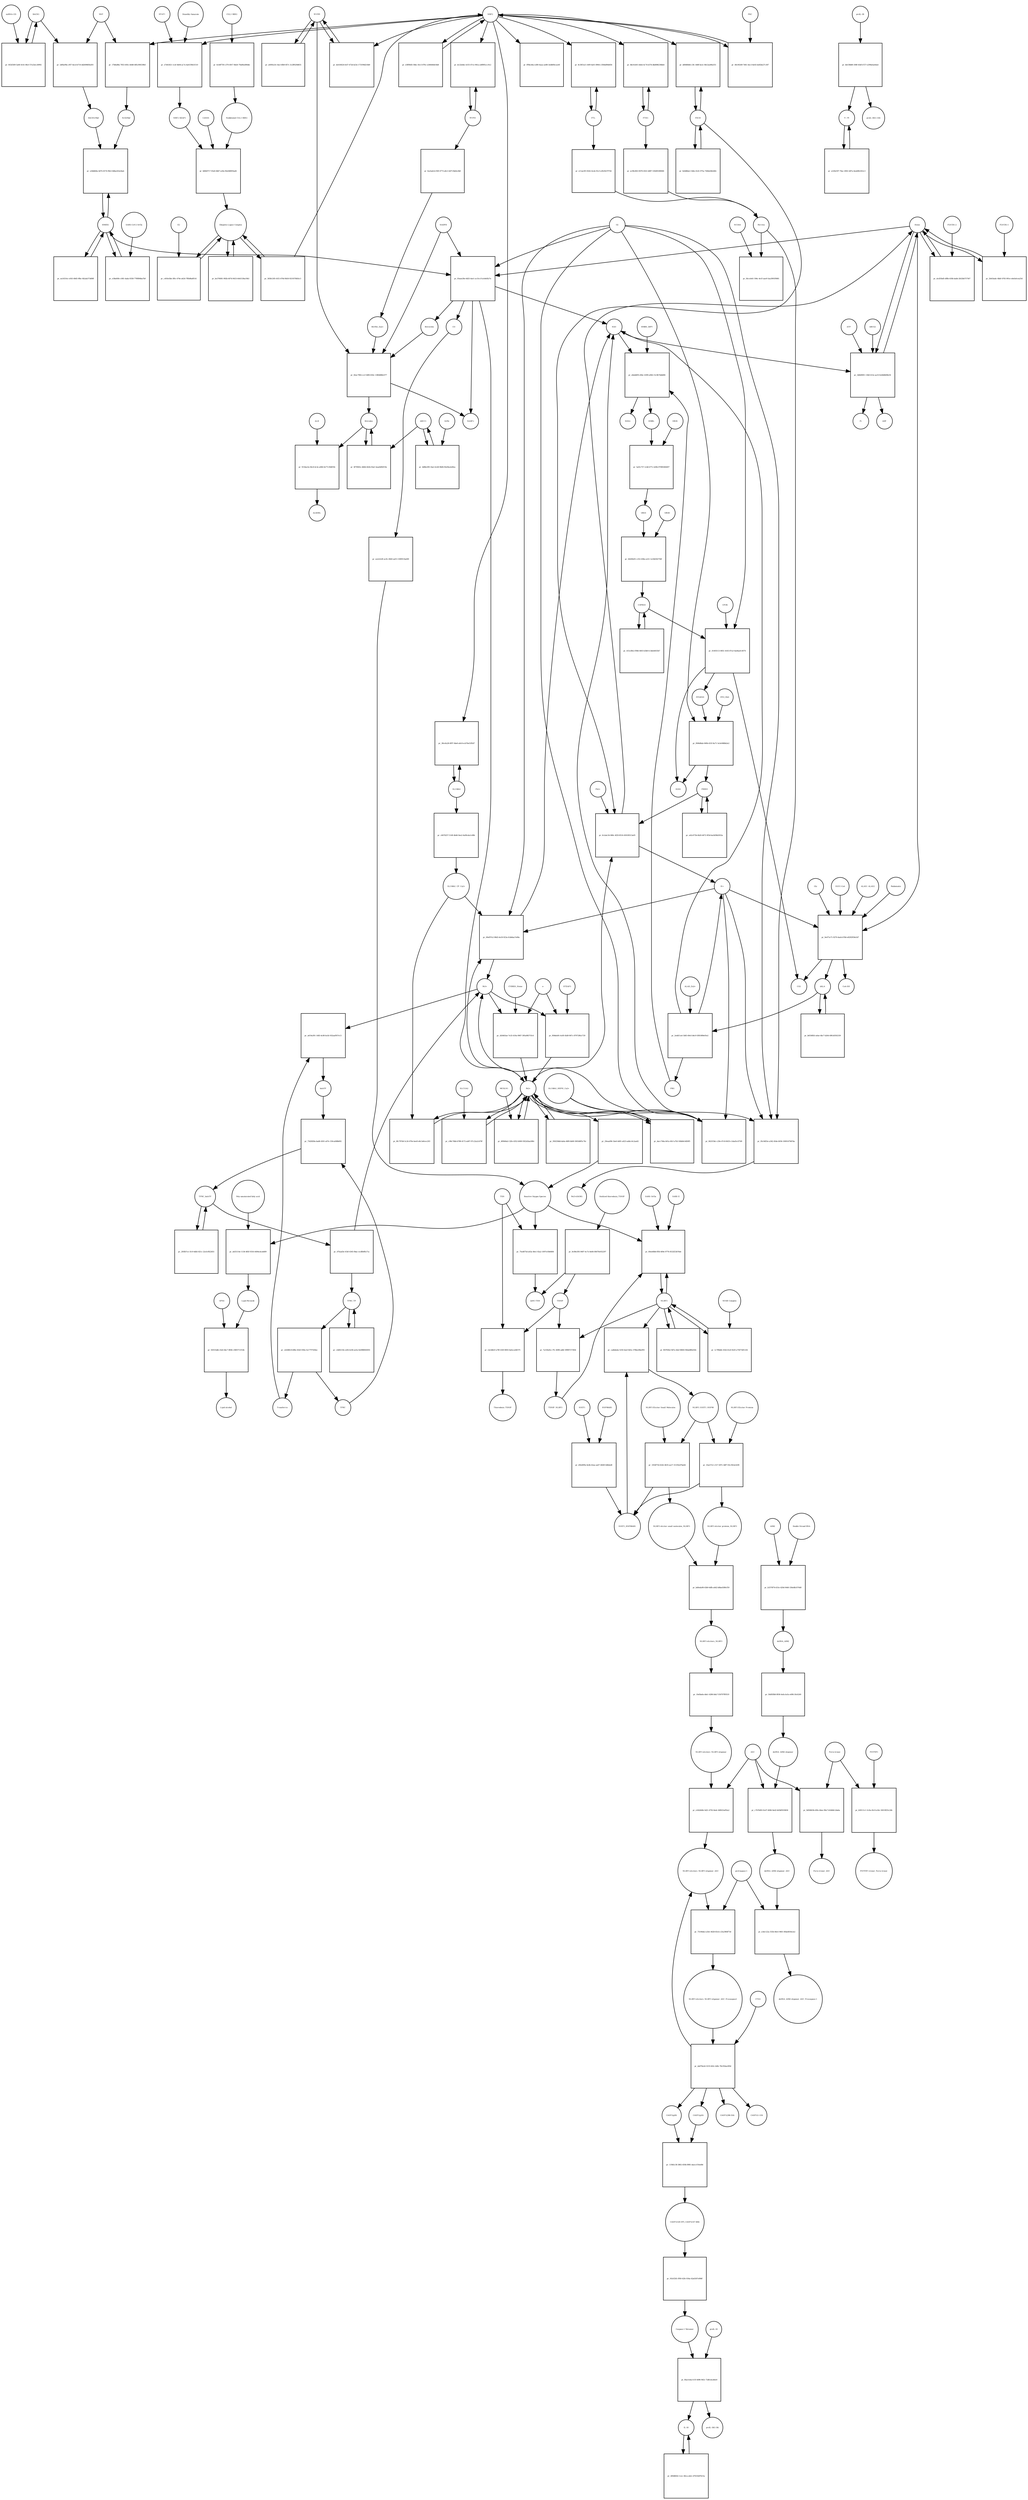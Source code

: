 strict digraph  {
Heme [annotation="urn_miriam_obo.chebi_CHEBI%3A30413", bipartite=0, cls="simple chemical", fontsize=4, label=Heme, shape=circle];
"pr_93aae28e-6d25-4ae1-ac1b-a7a1e8efb27a" [annotation="", bipartite=1, cls=process, fontsize=4, label="pr_93aae28e-6d25-4ae1-ac1b-a7a1e8efb27a", shape=square];
Biliverdin [annotation="urn_miriam_obo.chebi_CHEBI%3A17033", bipartite=0, cls="simple chemical", fontsize=4, label=Biliverdin, shape=circle];
HMOX1 [annotation=urn_miriam_uniprot_P09601, bipartite=0, cls=macromolecule, fontsize=4, label=HMOX1, shape=circle];
O2 [annotation="urn_miriam_obo.chebi_CHEBI%3A15379", bipartite=0, cls="simple chemical", fontsize=4, label=O2, shape=circle];
NADPH [annotation="urn_miriam_obo.chebi_CHEBI%3A16474", bipartite=0, cls="simple chemical", fontsize=4, label=NADPH, shape=circle];
H2O [annotation="urn_miriam_obo.chebi_CHEBI%3A15377", bipartite=0, cls="simple chemical", fontsize=4, label=H2O, shape=circle];
"Fe2+" [annotation="urn_miriam_obo.chebi_CHEBI%3A29033", bipartite=0, cls="simple chemical", fontsize=4, label="Fe2+", shape=circle];
"NADP+" [annotation="urn_miriam_obo.chebi_CHEBI%3A18009", bipartite=0, cls="simple chemical", fontsize=4, label="NADP+", shape=circle];
CO [annotation="urn_miriam_obo.chebi_CHEBI%3A17245", bipartite=0, cls="simple chemical", fontsize=4, label=CO, shape=circle];
"pr_dcd35bd5-df8b-418b-babb-2b52bb757567" [annotation="", bipartite=1, cls=process, fontsize=4, label="pr_dcd35bd5-df8b-418b-babb-2b52bb757567", shape=square];
"FLVCR1-2" [annotation=urn_miriam_uniprot_Q9Y5Y0, bipartite=0, cls=macromolecule, fontsize=4, label="FLVCR1-2", shape=circle];
"pr_82ac79fd-cccf-46f6-834c-1380d68b2377" [annotation="", bipartite=1, cls=process, fontsize=4, label="pr_82ac79fd-cccf-46f6-834c-1380d68b2377", shape=square];
Bilirubin [annotation="urn_miriam_obo.chebi_CHEBI%3A16990", bipartite=0, cls="simple chemical", fontsize=4, label=Bilirubin, shape=circle];
BLVRB [annotation=urn_miriam_uniprot_P30043, bipartite=0, cls=macromolecule, fontsize=4, label=BLVRB, shape=circle];
"BLVRA_Zn2+" [annotation="urn_miriam_obo.chebi_CHEBI%3A29805|urn_miriam_uniprot_P53004", bipartite=0, cls=complex, fontsize=4, label="BLVRA_Zn2+", shape=circle];
"pr_6f70945c-db9d-442b-92af-3eae8d92f19e" [annotation="", bipartite=1, cls=process, fontsize=4, label="pr_6f70945c-db9d-442b-92af-3eae8d92f19e", shape=square];
ABCC1 [annotation=urn_miriam_uniprot_P02768, bipartite=0, cls=macromolecule, fontsize=4, label=ABCC1, shape=circle];
"pr_9154acfa-04c8-4c3e-a066-0e77c59df35b" [annotation="", bipartite=1, cls=process, fontsize=4, label="pr_9154acfa-04c8-4c3e-a066-0e77c59df35b", shape=square];
ALB [annotation=urn_miriam_uniprot_P02768, bipartite=0, cls=macromolecule, fontsize=4, label=ALB, shape=circle];
"ALB/BIL" [annotation="urn_miriam_uniprot_P02768|urn_miriam_obo.chebi_CHEBI%3A16990", bipartite=0, cls=complex, fontsize=4, label="ALB/BIL", shape=circle];
NRF2 [annotation="", bipartite=0, cls=macromolecule, fontsize=4, label=NRF2, shape=circle];
"pr_17b8a88a-7853-493c-b0d8-485cf06539b5" [annotation="", bipartite=1, cls=process, fontsize=4, label="pr_17b8a88a-7853-493c-b0d8-485cf06539b5", shape=square];
MAF [annotation=urn_miriam_uniprot_O75444, bipartite=0, cls=macromolecule, fontsize=4, label=MAF, shape=circle];
"Nrf2/Maf" [annotation="", bipartite=0, cls=complex, fontsize=4, label="Nrf2/Maf", shape=circle];
"pr_2df4a99a-cf67-4ecd-b710-dd269685b293" [annotation="", bipartite=1, cls=process, fontsize=4, label="pr_2df4a99a-cf67-4ecd-b710-dd269685b293", shape=square];
BACH1 [annotation=urn_miriam_uniprot_O14867, bipartite=0, cls=macromolecule, fontsize=4, label=BACH1, shape=circle];
"BACH1/Maf" [annotation="", bipartite=0, cls=complex, fontsize=4, label="BACH1/Maf", shape=circle];
"pr_f452f269-5a60-4141-86cf-57a32ec26992" [annotation="", bipartite=1, cls=process, fontsize=4, label="pr_f452f269-5a60-4141-86cf-57a32ec26992", shape=square];
"miRNA-155" [annotation=urn_miriam_ncbigene_406947, bipartite=0, cls="nucleic acid feature", fontsize=4, label="miRNA-155", shape=circle];
"pr_e2bb8d4a-4d74-4574-99e5-8dba243e2bab" [annotation="", bipartite=1, cls=process, fontsize=4, label="pr_e2bb8d4a-4d74-4574-99e5-8dba243e2bab", shape=square];
PRIN9 [annotation="urn_miriam_obo.chebi_CHEBI%3A15430", bipartite=0, cls="simple chemical", fontsize=4, label=PRIN9, shape=circle];
"pr_fe1abc54-068c-4f29-8516-4501f6513a05" [annotation="", bipartite=1, cls=process, fontsize=4, label="pr_fe1abc54-068c-4f29-8516-4501f6513a05", shape=square];
FECH [annotation=urn_miriam_uniprot_P22830, bipartite=0, cls=macromolecule, fontsize=4, label=FECH, shape=circle];
"Pb2+" [annotation="urn_miriam_obo.chebi_CHEBI%3A27889", bipartite=0, cls="simple chemical", fontsize=4, label="Pb2+", shape=circle];
"H+" [annotation="urn_miriam_obo.chebi_CHEBI%3A15378", bipartite=0, cls="simple chemical", fontsize=4, label="H+", shape=circle];
"SUCC-CoA" [annotation="urn_miriam_obo.chebi_CHEBI%3A57292", bipartite=0, cls="simple chemical", fontsize=4, label="SUCC-CoA", shape=circle];
"pr_9e471e71-9270-4aeb-b7b8-e8292959e5d7" [annotation="", bipartite=1, cls=process, fontsize=4, label="pr_9e471e71-9270-4aeb-b7b8-e8292959e5d7", shape=square];
dALA [annotation="urn_miriam_obo.chebi_CHEBI%3A356416", bipartite=0, cls="simple chemical", fontsize=4, label=dALA, shape=circle];
ALAS1_ALAS2 [annotation="urn_miriam_uniprot_P13196|urn_miriam_uniprot_P22557", bipartite=0, cls=complex, fontsize=4, label=ALAS1_ALAS2, shape=circle];
Panhematin [annotation="urn_miriam_obo.chebi_CHEBI%3A50385", bipartite=0, cls="simple chemical", fontsize=4, label=Panhematin, shape=circle];
Gly [annotation="urn_miriam_obo.chebi_CHEBI%3A57305", bipartite=0, cls="simple chemical", fontsize=4, label=Gly, shape=circle];
"CoA-SH" [annotation="urn_miriam_obo.chebi_CHEBI%3A15346", bipartite=0, cls="simple chemical", fontsize=4, label="CoA-SH", shape=circle];
CO2 [annotation="urn_miriam_obo.chebi_CHEBI%3A16526", bipartite=0, cls="simple chemical", fontsize=4, label=CO2, shape=circle];
"pr_e7d41821-1cef-4b04-ac7a-4a6159b31510" [annotation="", bipartite=1, cls=process, fontsize=4, label="pr_e7d41821-1cef-4b04-ac7a-4a6159b31510", shape=square];
KEAP1 [annotation=urn_miriam_uniprot_Q14145, bipartite=0, cls=macromolecule, fontsize=4, label=KEAP1, shape=circle];
NRF2_KEAP1 [annotation="urn_miriam_uniprot_Q14145|urn_miriam_uniprot_Q16236", bipartite=0, cls=complex, fontsize=4, label=NRF2_KEAP1, shape=circle];
"Dimethly fumarate" [annotation="urn_miriam_obo.chebi_CHEBI%3A76004", bipartite=0, cls="simple chemical", fontsize=4, label="Dimethly fumarate", shape=circle];
"Ubiquitin Ligase Complex" [annotation="urn_miriam_uniprot_Q14145|urn_miriam_uniprot_Q15843|urn_miriam_uniprot_Q13618|urn_miriam_uniprot_P62877|urn_miriam_uniprot_Q16236|urn_miriam_uniprot_P0CG48|urn_miriam_pubmed_19940261|urn_miriam_interpro_IPR000608", bipartite=0, cls=complex, fontsize=4, label="Ubiquitin Ligase Complex", shape=circle];
"pr_be376081-992b-407d-9433-6441536a19b3" [annotation="", bipartite=1, cls=process, fontsize=4, label="pr_be376081-992b-407d-9433-6441536a19b3", shape=square];
"pr_2edd11a4-1b83-49e5-b6c9-5f81089e05e2" [annotation="", bipartite=1, cls=process, fontsize=4, label="pr_2edd11a4-1b83-49e5-b6c9-5f81089e05e2", shape=square];
PBG [annotation="urn_miriam_obo.chebi_CHEBI%3A58126", bipartite=0, cls="simple chemical", fontsize=4, label=PBG, shape=circle];
"ALAD_Zn2+" [annotation="urn_miriam_uniprot_P13716|urn_miriam_obo.chebi_CHEBI%3A29105", bipartite=0, cls=complex, fontsize=4, label="ALAD_Zn2+", shape=circle];
"pr_e8abbf05-d5bc-4399-a944-15c9b74ddd06" [annotation="", bipartite=1, cls=process, fontsize=4, label="pr_e8abbf05-d5bc-4399-a944-15c9b74ddd06", shape=square];
HMBL [annotation="urn_miriam_obo.chebi_CHEBI%3A57845", bipartite=0, cls="simple chemical", fontsize=4, label=HMBL, shape=circle];
HMBS_DIPY [annotation="urn_miriam_obo.chebi_CHEBI%3A36319|urn_miriam_uniprot_P08397", bipartite=0, cls=complex, fontsize=4, label=HMBS_DIPY, shape=circle];
"NH4+" [annotation="urn_miriam_obo.chebi_CHEBI%3A28938", bipartite=0, cls="simple chemical", fontsize=4, label="NH4+", shape=circle];
"pr_5af3c757-1cb8-477c-b30b-970f8349d5f7" [annotation="", bipartite=1, cls=process, fontsize=4, label="pr_5af3c757-1cb8-477c-b30b-970f8349d5f7", shape=square];
URO3 [annotation="urn_miriam_obo.chebi_CHEBI%3A15437", bipartite=0, cls="simple chemical", fontsize=4, label=URO3, shape=circle];
UROS [annotation=urn_miriam_uniprot_P10746, bipartite=0, cls=macromolecule, fontsize=4, label=UROS, shape=circle];
"pr_64269e91-c252-458a-a221-1e18d182756f" [annotation="", bipartite=1, cls=process, fontsize=4, label="pr_64269e91-c252-458a-a221-1e18d182756f", shape=square];
COPRO3 [annotation="urn_miriam_obo.chebi_CHEBI%3A15439", bipartite=0, cls="simple chemical", fontsize=4, label=COPRO3, shape=circle];
UROD [annotation=urn_miriam_uniprot_P06132, bipartite=0, cls=macromolecule, fontsize=4, label=UROD, shape=circle];
"pr_01493113-0851-4165-87a3-0ad4aefc4074" [annotation="", bipartite=1, cls=process, fontsize=4, label="pr_01493113-0851-4165-87a3-0ad4aefc4074", shape=square];
PPGEN9 [annotation="urn_miriam_obo.chebi_CHEBI%3A15435", bipartite=0, cls="simple chemical", fontsize=4, label=PPGEN9, shape=circle];
CPOX [annotation=urn_miriam_uniprot_P36551, bipartite=0, cls=macromolecule, fontsize=4, label=CPOX, shape=circle];
H2O2 [annotation="urn_miriam_obo.chebi_CHEBI%3A16240", bipartite=0, cls="simple chemical", fontsize=4, label=H2O2, shape=circle];
"pr_f606d8ab-049b-431f-8a71-5e3e948bb2e2" [annotation="", bipartite=1, cls=process, fontsize=4, label="pr_f606d8ab-049b-431f-8a71-5e3e948bb2e2", shape=square];
PPO_FAD [annotation="urn_miriam_obo.chebi_CHEBI%3A16238|urn_miriam_uniprot_P50336", bipartite=0, cls=complex, fontsize=4, label=PPO_FAD, shape=circle];
"pr_e5ff80d5-56bc-45c5-876c-e266446d14b8" [annotation="", bipartite=1, cls=process, fontsize=4, label="pr_e5ff80d5-56bc-45c5-876c-e266446d14b8", shape=square];
"pr_b6556fb3-a0ae-4bc7-b264-49fcbf302339" [annotation="", bipartite=1, cls="uncertain process", fontsize=4, label="pr_b6556fb3-a0ae-4bc7-b264-49fcbf302339", shape=square];
"pr_415cd9e2-f08d-4403-b3b8-fc3deb4033b7" [annotation="", bipartite=1, cls="uncertain process", fontsize=4, label="pr_415cd9e2-f08d-4403-b3b8-fc3deb4033b7", shape=square];
"pr_a42c073b-6b20-4672-9f3d-ba5d58b3932a" [annotation="", bipartite=1, cls="uncertain process", fontsize=4, label="pr_a42c073b-6b20-4672-9f3d-ba5d58b3932a", shape=square];
"Poly-unsaturated fatty acid" [annotation="urn_miriam_obo.chebi_CHEBI%3A26208", bipartite=0, cls="simple chemical", fontsize=4, label="Poly-unsaturated fatty acid", shape=circle];
"pr_eb55114e-1136-485f-9316-4494cdca4d09" [annotation="", bipartite=1, cls=process, fontsize=4, label="pr_eb55114e-1136-485f-9316-4494cdca4d09", shape=square];
"Lipid Peroxide" [annotation="urn_miriam_obo.chebi_CHEBI%3A61051", bipartite=0, cls="simple chemical", fontsize=4, label="Lipid Peroxide", shape=circle];
"Reactive Oxygen Species" [annotation="urn_miriam_obo.chebi_CHEBI%3A26523", bipartite=0, cls="simple chemical", fontsize=4, label="Reactive Oxygen Species", shape=circle];
"pr_05c9d55e-a342-45de-b934-10001479d7da" [annotation="", bipartite=1, cls=process, fontsize=4, label="pr_05c9d55e-a342-45de-b934-10001479d7da", shape=square];
"Fe(3+)O(OH)" [annotation="urn_miriam_obo.chebi_CHEBI%3A78619", bipartite=0, cls="simple chemical", fontsize=4, label="Fe(3+)O(OH)", shape=circle];
Ferritin [annotation=urn_miriam_uniprot_P02794, bipartite=0, cls=complex, fontsize=4, label=Ferritin, shape=circle];
"pr_8fc797d4-5c24-470e-bee9-e8c3e8cec203" [annotation="", bipartite=1, cls=process, fontsize=4, label="pr_8fc797d4-5c24-470e-bee9-e8c3e8cec203", shape=square];
"SLC40A1_CP_Cu2+" [annotation="urn_miriam_uniprot_P00450|urn_miriam_uniprot_Q9NP59|urn_miriam_obo.chebi_CHEBI%3A29036", bipartite=0, cls=complex, fontsize=4, label="SLC40A1_CP_Cu2+", shape=circle];
"pr_69ef97e2-98d3-4e18-923a-fcbb6aa7e08a" [annotation="", bipartite=1, cls=process, fontsize=4, label="pr_69ef97e2-98d3-4e18-923a-fcbb6aa7e08a", shape=square];
"Fe3+" [annotation="urn_miriam_obo.chebi_CHEBI%3A29034", bipartite=0, cls="simple chemical", fontsize=4, label="Fe3+", shape=circle];
SLC40A1 [annotation=urn_miriam_ncbigene_30061, bipartite=0, cls="nucleic acid feature", fontsize=4, label=SLC40A1, shape=circle];
"pr_38cefa28-6f97-4be6-a8c8-ecb7be53f5d7" [annotation="", bipartite=1, cls=process, fontsize=4, label="pr_38cefa28-6f97-4be6-a8c8-ecb7be53f5d7", shape=square];
FTH1 [annotation=urn_miriam_ncbigene_2495, bipartite=0, cls="nucleic acid feature", fontsize=4, label=FTH1, shape=circle];
"pr_8dc0cb01-b4eb-4c74-b37d-dbd086236bb4" [annotation="", bipartite=1, cls=process, fontsize=4, label="pr_8dc0cb01-b4eb-4c74-b37d-dbd086236bb4", shape=square];
FTL [annotation=urn_miriam_ncbigene_2512, bipartite=0, cls="nucleic acid feature", fontsize=4, label=FTL, shape=circle];
"pr_8c3851a5-1409-4a01-8964-c356bd94b656" [annotation="", bipartite=1, cls=process, fontsize=4, label="pr_8c3851a5-1409-4a01-8964-c356bd94b656", shape=square];
"pr_ec96c863-9478-4541-b887-530d9108f484" [annotation="", bipartite=1, cls=process, fontsize=4, label="pr_ec96c863-9478-4541-b887-530d9108f484", shape=square];
"pr_e11ae3f3-9242-4ceb-91cf-e29cfb37f744" [annotation="", bipartite=1, cls=process, fontsize=4, label="pr_e11ae3f3-9242-4ceb-91cf-e29cfb37f744", shape=square];
"pr_dd9d0b8d-c3fc-448f-be2c-8b12ae86a551" [annotation="", bipartite=1, cls=process, fontsize=4, label="pr_dd9d0b8d-c3fc-448f-be2c-8b12ae86a551", shape=square];
"pr_0e8d8da3-1b6e-41d1-975a-7446e64b3d0c" [annotation="", bipartite=1, cls=process, fontsize=4, label="pr_0e8d8da3-1b6e-41d1-975a-7446e64b3d0c", shape=square];
"pr_ea16314c-e563-49d5-9fbc-6b2ab373d08f" [annotation="", bipartite=1, cls=process, fontsize=4, label="pr_ea16314c-e563-49d5-9fbc-6b2ab373d08f", shape=square];
BLVRA [annotation=urn_miriam_ncbigene_644, bipartite=0, cls="nucleic acid feature", fontsize=4, label=BLVRA, shape=circle];
"pr_dc22ebbc-b155-47ce-961a-a4f895ccc9c2" [annotation="", bipartite=1, cls=process, fontsize=4, label="pr_dc22ebbc-b155-47ce-961a-a4f895ccc9c2", shape=square];
"pr_de416624-fe47-472d-b23e-173199d216b9" [annotation="", bipartite=1, cls=process, fontsize=4, label="pr_de416624-fe47-472d-b23e-173199d216b9", shape=square];
"pr_af495e24-14a3-4fb9-857c-3c2ff629d655" [annotation="", bipartite=1, cls=process, fontsize=4, label="pr_af495e24-14a3-4fb9-857c-3c2ff629d655", shape=square];
"pr_fea5adcb-f30f-4773-a8c3-4d713bd2e3b8" [annotation="", bipartite=1, cls=process, fontsize=4, label="pr_fea5adcb-f30f-4773-a8c3-4d713bd2e3b8", shape=square];
"pr_c8476257-5149-4b46-9ee2-6a90cda1c68b" [annotation="", bipartite=1, cls=process, fontsize=4, label="pr_c8476257-5149-4b46-9ee2-6a90cda1c68b", shape=square];
"pr_fdcceb41-594c-4e1f-aae9-5aa3991f9081" [annotation="", bipartite=1, cls=process, fontsize=4, label="pr_fdcceb41-594c-4e1f-aae9-5aa3991f9081", shape=square];
NCOA4 [annotation=urn_miriam_uniprot_Q13772, bipartite=0, cls=macromolecule, fontsize=4, label=NCOA4, shape=circle];
"pr_426463ae-7e33-419a-9967-395a98371fc6" [annotation="", bipartite=1, cls=process, fontsize=4, label="pr_426463ae-7e33-419a-9967-395a98371fc6", shape=square];
CYBRD1_Heme [annotation="urn_miriam_uniprot_Q53TN4|urn_miriam_obo.chebi_CHEBI%3A30413", bipartite=0, cls=complex, fontsize=4, label=CYBRD1_Heme, shape=circle];
"e-" [annotation="urn_miriam_obo.chebi_CHEBI%3A10545", bipartite=0, cls="simple chemical", fontsize=4, label="e-", shape=circle];
"pr_c98c74bb-b788-4172-ad47-07c22a2cb79f" [annotation="", bipartite=1, cls=process, fontsize=4, label="pr_c98c74bb-b788-4172-ad47-07c22a2cb79f", shape=square];
SLC11A2 [annotation=urn_miriam_uniprot_P49281, bipartite=0, cls=macromolecule, fontsize=4, label=SLC11A2, shape=circle];
"pr_56551bdb-23e6-4bc7-8f48-c5805711f14b" [annotation="", bipartite=1, cls=process, fontsize=4, label="pr_56551bdb-23e6-4bc7-8f48-c5805711f14b", shape=square];
"Lipid alcohol" [annotation="urn_miriam_obo.chebi_CHEBI%3A24026", bipartite=0, cls="simple chemical", fontsize=4, label="Lipid alcohol", shape=circle];
GPX4 [annotation=urn_miriam_uniprot_P36969, bipartite=0, cls=macromolecule, fontsize=4, label=GPX4, shape=circle];
"pr_e38a60fe-c081-4ada-9358-779f894ba7b9" [annotation="", bipartite=1, cls=process, fontsize=4, label="pr_e38a60fe-c081-4ada-9358-779f894ba7b9", shape=square];
"SARS-CoV-2 Orf3a" [annotation="urn_miriam_uniprot_P0DTC3|urn_miriam_taxonomy_2697049", bipartite=0, cls=macromolecule, fontsize=4, label="SARS-CoV-2 Orf3a", shape=circle];
"pr_29eaaf66-1be6-4d01-a023-addcc6c2aa62" [annotation="", bipartite=1, cls=process, fontsize=4, label="pr_29eaaf66-1be6-4d01-a023-addcc6c2aa62", shape=square];
"pr_4d8bc0f0-1ba3-4cb9-9b06-f6e94a2e6fea" [annotation="", bipartite=1, cls=process, fontsize=4, label="pr_4d8bc0f0-1ba3-4cb9-9b06-f6e94a2e6fea", shape=square];
Orf9c [annotation=urn_miriam_taxonomy_2697049, bipartite=0, cls=macromolecule, fontsize=4, label=Orf9c, shape=circle];
CUL3_RBX1 [annotation="urn_miriam_uniprot_Q13618|urn_miriam_uniprot_P62877", bipartite=0, cls=complex, fontsize=4, label=CUL3_RBX1, shape=circle];
"pr_6cb0f759-c370-4917-8b26-79a80a49fddc" [annotation="", bipartite=1, cls=process, fontsize=4, label="pr_6cb0f759-c370-4917-8b26-79a80a49fddc", shape=square];
"Neddylated CUL3_RBX1" [annotation="urn_miriam_uniprot_Q15843|urn_miriam_uniprot_Q13618|urn_miriam_uniprot_P62877", bipartite=0, cls=complex, fontsize=4, label="Neddylated CUL3_RBX1", shape=circle];
"pr_ff9bcd4a-e280-4aaa-ae88-3edb69ecae4f" [annotation="", bipartite=1, cls=process, fontsize=4, label="pr_ff9bcd4a-e280-4aaa-ae88-3edb69ecae4f", shape=square];
"pr_b66b9717-93e8-48d7-a26e-f6e648093ad4" [annotation="", bipartite=1, cls=process, fontsize=4, label="pr_b66b9717-93e8-48d7-a26e-f6e648093ad4", shape=square];
CAND1 [annotation=urn_miriam_uniprot_Q86VP6, bipartite=0, cls=macromolecule, fontsize=4, label=CAND1, shape=circle];
E2 [annotation=urn_miriam_interpro_IPR000608, bipartite=0, cls=macromolecule, fontsize=4, label=E2, shape=circle];
"pr_c493e5bb-3f0c-470e-a624-7ffb08a8f141" [annotation="", bipartite=1, cls=process, fontsize=4, label="pr_c493e5bb-3f0c-470e-a624-7ffb08a8f141", shape=square];
"pr_40c00249-7d61-4ec3-8a92-be82be27c367" [annotation="", bipartite=1, cls=process, fontsize=4, label="pr_40c00249-7d61-4ec3-8a92-be82be27c367", shape=square];
PKC [annotation="urn_miriam_pubmed_12198130|urn_miriam_interpro_IPR012233", bipartite=0, cls=macromolecule, fontsize=4, label=PKC, shape=circle];
"pr_2b41badc-6bbf-4765-991e-e4efa0cea25d" [annotation="", bipartite=1, cls=process, fontsize=4, label="pr_2b41badc-6bbf-4765-991e-e4efa0cea25d", shape=square];
"FLVCR1-1" [annotation=urn_miriam_uniprot_Q9Y5Y0, bipartite=0, cls=macromolecule, fontsize=4, label="FLVCR1-1", shape=circle];
"pr_5d6d0001-13b8-413e-aa33-fed4d8d08e56" [annotation="", bipartite=1, cls=process, fontsize=4, label="pr_5d6d0001-13b8-413e-aa33-fed4d8d08e56", shape=square];
ABCG2 [annotation=urn_miriam_uniprot_Q9UNQ0, bipartite=0, cls="macromolecule multimer", fontsize=4, label=ABCG2, shape=circle];
ATP [annotation="urn_miriam_obo.chebi_CHEBI%3A30616", bipartite=0, cls="simple chemical", fontsize=4, label=ATP, shape=circle];
Pi [annotation="urn_miriam_obo.chebi_CHEBI%3A18367", bipartite=0, cls="simple chemical", fontsize=4, label=Pi, shape=circle];
ADP [annotation="urn_miriam_obo.chebi_CHEBI%3A456216", bipartite=0, cls="simple chemical", fontsize=4, label=ADP, shape=circle];
"pr_dacc744a-b01a-4fcf-a7b3-56bb9c0d50f5" [annotation="", bipartite=1, cls=process, fontsize=4, label="pr_dacc744a-b01a-4fcf-a7b3-56bb9c0d50f5", shape=square];
"SLC40A1_HEPH_Cu2+" [annotation="urn_miriam_uniprot_Q9BQS7|urn_miriam_uniprot_Q9NP59|urn_miriam_obo.chebi_CHEBI%3A28694", bipartite=0, cls=complex, fontsize=4, label="SLC40A1_HEPH_Cu2+", shape=circle];
"pr_0621f3dc-c29e-47c8-8435-c1dad1e1f7d9" [annotation="", bipartite=1, cls=process, fontsize=4, label="pr_0621f3dc-c29e-47c8-8435-c1dad1e1f7d9", shape=square];
"pr_a619a391-1483-4c80-bcb5-932aaf957e13" [annotation="", bipartite=1, cls=process, fontsize=4, label="pr_a619a391-1483-4c80-bcb5-932aaf957e13", shape=square];
Transferrin [annotation=urn_miriam_uniprot_P02787, bipartite=0, cls=macromolecule, fontsize=4, label=Transferrin, shape=circle];
holoTF [annotation="urn_miriam_uniprot_P02787|urn_miriam_obo.chebi_CHEBI%3A29034", bipartite=0, cls=complex, fontsize=4, label=holoTF, shape=circle];
TFRC [annotation=urn_miriam_uniprot_P02786, bipartite=0, cls="macromolecule multimer", fontsize=4, label=TFRC, shape=circle];
"pr_73d2828a-bad6-4301-a07e-150cafd8b692" [annotation="", bipartite=1, cls=process, fontsize=4, label="pr_73d2828a-bad6-4301-a07e-150cafd8b692", shape=square];
TFRC_holoTF [annotation="urn_miriam_uniprot_P02787|urn_miriam_obo.chebi_CHEBI%3A29034|urn_miriam_uniprot_P02786", bipartite=0, cls=complex, fontsize=4, label=TFRC_holoTF, shape=circle];
"pr_295fb7ce-1fc9-4db5-821c-22e3cf822651" [annotation="", bipartite=1, cls=process, fontsize=4, label="pr_295fb7ce-1fc9-4db5-821c-22e3cf822651", shape=square];
"pr_47faad3e-41bf-4345-9bac-ecdfb0ffa71a" [annotation="", bipartite=1, cls=process, fontsize=4, label="pr_47faad3e-41bf-4345-9bac-ecdfb0ffa71a", shape=square];
TFRC_TF [annotation="urn_miriam_uniprot_P02787|urn_miriam_uniprot_P02786", bipartite=0, cls=complex, fontsize=4, label=TFRC_TF, shape=circle];
"pr_f69deb91-6c8f-45d9-967c-879729fa1729" [annotation="", bipartite=1, cls=process, fontsize=4, label="pr_f69deb91-6c8f-45d9-967c-879729fa1729", shape=square];
STEAP3 [annotation=urn_miriam_uniprot_Q658P3, bipartite=0, cls=macromolecule, fontsize=4, label=STEAP3, shape=circle];
"pr_4f69d4a5-32fe-4352-b949-5922d3aa580c" [annotation="", bipartite=1, cls=process, fontsize=4, label="pr_4f69d4a5-32fe-4352-b949-5922d3aa580c", shape=square];
MCOLN1 [annotation=urn_miriam_uniprot_Q9GZU1, bipartite=0, cls=macromolecule, fontsize=4, label=MCOLN1, shape=circle];
"pr_950258dd-da6a-46f6-bb00-5003d0f5c76c" [annotation="", bipartite=1, cls=process, fontsize=4, label="pr_950258dd-da6a-46f6-bb00-5003d0f5c76c", shape=square];
"pr_c4d0213b-ce04-4c66-ae5a-0e6988045f03" [annotation="", bipartite=1, cls=process, fontsize=4, label="pr_c4d0213b-ce04-4c66-ae5a-0e6988045f03", shape=square];
"pr_cd248fc8-b96e-45d3-930a-5e177f7436ec" [annotation="", bipartite=1, cls=process, fontsize=4, label="pr_cd248fc8-b96e-45d3-930a-5e177f7436ec", shape=square];
"pr_583b1205-41f2-470d-9b50-921937bfb3c3" [annotation="", bipartite=1, cls=process, fontsize=4, label="pr_583b1205-41f2-470d-9b50-921937bfb3c3", shape=square];
"Oxidized thioredoxin_TXNIP" [annotation="urn_miriam_uniprot_P10599|urn_miriam_uniprot_Q9H3M7", bipartite=0, cls=complex, fontsize=4, label="Oxidized thioredoxin_TXNIP", shape=circle];
"pr_9c89e395-9497-4c7e-8e84-08470e052297" [annotation="", bipartite=1, cls=process, fontsize=4, label="pr_9c89e395-9497-4c7e-8e84-08470e052297", shape=square];
TXNIP [annotation=urn_miriam_uniprot_Q9H3M7, bipartite=0, cls=macromolecule, fontsize=4, label=TXNIP, shape=circle];
"2xHC-TXN" [annotation=urn_miriam_uniprot_P10599, bipartite=0, cls=macromolecule, fontsize=4, label="2xHC-TXN", shape=circle];
NLRP3 [annotation=urn_miriam_uniprot_Q96P20, bipartite=0, cls=macromolecule, fontsize=4, label=NLRP3, shape=circle];
"pr_1c7f8bdb-163d-41e0-9e5f-a756754f1234" [annotation="", bipartite=1, cls=process, fontsize=4, label="pr_1c7f8bdb-163d-41e0-9e5f-a756754f1234", shape=square];
"Nf-KB Complex" [annotation="urn_miriam_uniprot_P19838|urn_miriam_uniprot_Q04206|urn_miriam_uniprot_Q00653", bipartite=0, cls=complex, fontsize=4, label="Nf-KB Complex", shape=circle];
"pr_ffd783b2-9d7a-44ef-8668-f36da880e92b" [annotation="", bipartite=1, cls=process, fontsize=4, label="pr_ffd783b2-9d7a-44ef-8668-f36da880e92b", shape=square];
TXN [annotation=urn_miriam_uniprot_P10599, bipartite=0, cls=macromolecule, fontsize=4, label=TXN, shape=circle];
"pr_75ed675d-a63a-40e1-92a2-1097e10b6484" [annotation="", bipartite=1, cls=process, fontsize=4, label="pr_75ed675d-a63a-40e1-92a2-1097e10b6484", shape=square];
"pr_cbc6db1f-a78f-416f-8003-6afeca44f375" [annotation="", bipartite=1, cls=process, fontsize=4, label="pr_cbc6db1f-a78f-416f-8003-6afeca44f375", shape=square];
Thioredoxin_TXNIP [annotation="urn_miriam_uniprot_P10599|urn_miriam_uniprot_Q9H3M7", bipartite=0, cls=complex, fontsize=4, label=Thioredoxin_TXNIP, shape=circle];
HSP90AB1 [annotation=urn_miriam_uniprot_P08238, bipartite=0, cls=macromolecule, fontsize=4, label=HSP90AB1, shape=circle];
"pr_d5b26f9a-6e4b-42aa-aa67-464013d6ded0" [annotation="", bipartite=1, cls=process, fontsize=4, label="pr_d5b26f9a-6e4b-42aa-aa67-464013d6ded0", shape=square];
SUGT1 [annotation=urn_miriam_uniprot_Q9Y2Z0, bipartite=0, cls=macromolecule, fontsize=4, label=SUGT1, shape=circle];
SUGT1_HSP90AB1 [annotation="urn_miriam_uniprot_P08238|urn_miriam_uniprot_Q9Y2Z0", bipartite=0, cls=complex, fontsize=4, label=SUGT1_HSP90AB1, shape=circle];
"pr_cadbdeda-5250-4eef-8d1e-378be28be991" [annotation="", bipartite=1, cls=process, fontsize=4, label="pr_cadbdeda-5250-4eef-8d1e-378be28be991", shape=square];
NLRP3_SUGT1_HSP90 [annotation="urn_miriam_uniprot_P08238|urn_miriam_uniprot_Q96P20|urn_miriam_uniprot_Q9Y2Z0", bipartite=0, cls=complex, fontsize=4, label=NLRP3_SUGT1_HSP90, shape=circle];
"pr_7a318a9e-c7fc-4696-adbf-399f67273f44" [annotation="", bipartite=1, cls=process, fontsize=4, label="pr_7a318a9e-c7fc-4696-adbf-399f67273f44", shape=square];
TXNIP_NLRP3 [annotation="urn_miriam_uniprot_Q9H3M7|urn_miriam_uniprot_Q96P20", bipartite=0, cls=complex, fontsize=4, label=TXNIP_NLRP3, shape=circle];
"NLRP3 Elicitor Proteins" [annotation="urn_miriam_uniprot_P05067|urn_miriam_uniprot_P09616", bipartite=0, cls=macromolecule, fontsize=4, label="NLRP3 Elicitor Proteins", shape=circle];
"pr_1fae57e1-c517-497c-b8f7-65c39cbcfe90" [annotation="", bipartite=1, cls=process, fontsize=4, label="pr_1fae57e1-c517-497c-b8f7-65c39cbcfe90", shape=square];
"NLRP3 elicitor proteins_NLRP3" [annotation="urn_miriam_uniprot_P09616|urn_miriam_uniprot_P05067|urn_miriam_uniprot_Q96P20", bipartite=0, cls=complex, fontsize=4, label="NLRP3 elicitor proteins_NLRP3", shape=circle];
"NLRP3 Elicitor Small Molecules" [annotation="urn_miriam_obo.chebi_CHEBI%3A46661|urn_miriam_obo.chebi_CHEBI%3A16336|urn_miriam_obo.chebi_CHEBI%3A30563", bipartite=0, cls="simple chemical", fontsize=4, label="NLRP3 Elicitor Small Molecules", shape=circle];
"pr_3354f754-6242-4635-aa17-31105e47ba0d" [annotation="", bipartite=1, cls=process, fontsize=4, label="pr_3354f754-6242-4635-aa17-31105e47ba0d", shape=square];
"NLRP3 elicitor small molecules_NLRP3" [annotation="urn_miriam_obo.chebi_CHEBI%3A46661|urn_miriam_obo.chebi_CHEBI%3A16336|urn_miriam_obo.chebi_CHEBI%3A30563|urn_miriam_uniprot_Q96P20", bipartite=0, cls=complex, fontsize=4, label="NLRP3 elicitor small molecules_NLRP3", shape=circle];
"pr_bd0eda98-43b9-4dfb-a0d2-b8ba4389cf59" [annotation="", bipartite=1, cls=process, fontsize=4, label="pr_bd0eda98-43b9-4dfb-a0d2-b8ba4389cf59", shape=square];
"NLRP3 elicitors_NLRP3" [annotation="urn_miriam_uniprot_P05067|urn_miriam_uniprot_P09616|urn_miriam_uniprot_P08238|urn_miriam_uniprot_Q96P20|urn_miriam_uniprot_Q9Y2Z0|urn_miriam_obo.chebi_CHEBI%3A46661|urn_miriam_obo.chebi_CHEBI%3A16336|urn_miriam_obo.chebi_CHEBI%3A30563", bipartite=0, cls=complex, fontsize=4, label="NLRP3 elicitors_NLRP3", shape=circle];
"pr_10efba6a-dde1-4286-b8a7-f34707ff0519" [annotation="", bipartite=1, cls=process, fontsize=4, label="pr_10efba6a-dde1-4286-b8a7-f34707ff0519", shape=square];
"NLRP3 elicitors_NLRP3 oligomer" [annotation="urn_miriam_obo.chebi_CHEBI%3A36080", bipartite=0, cls="complex multimer", fontsize=4, label="NLRP3 elicitors_NLRP3 oligomer", shape=circle];
"pr_e3d2d44b-5d21-4792-8edc-66f625af92a2" [annotation="", bipartite=1, cls=process, fontsize=4, label="pr_e3d2d44b-5d21-4792-8edc-66f625af92a2", shape=square];
ASC [annotation=urn_miriam_uniprot_Q9ULZ3, bipartite=0, cls=macromolecule, fontsize=4, label=ASC, shape=circle];
"NLRP3 elicitors_NLRP3 oligomer_ASC" [annotation="urn_miriam_uniprot_Q9ULZ3|urn_miriam_obo.chebi_CHEBI%3A36080", bipartite=0, cls="complex multimer", fontsize=4, label="NLRP3 elicitors_NLRP3 oligomer_ASC", shape=circle];
"pr_75106de2-a5b1-4628-83cb-c25a39fdf73d" [annotation="", bipartite=1, cls=process, fontsize=4, label="pr_75106de2-a5b1-4628-83cb-c25a39fdf73d", shape=square];
"proCaspase-1" [annotation=urn_miriam_uniprot_P29466, bipartite=0, cls=macromolecule, fontsize=4, label="proCaspase-1", shape=circle];
"NLRP3 elicitors_NLRP3 oligomer_ASC_Procaspase1" [annotation="urn_miriam_uniprot_P29466|urn_miriam_uniprot_Q9ULZ3", bipartite=0, cls="complex multimer", fontsize=4, label="NLRP3 elicitors_NLRP3 oligomer_ASC_Procaspase1", shape=circle];
"pr_9d50663b-d3fa-44ee-99a7-b544bfc2da6a" [annotation="", bipartite=1, cls=process, fontsize=4, label="pr_9d50663b-d3fa-44ee-99a7-b544bfc2da6a", shape=square];
"Pyrin trimer" [annotation=urn_miriam_uniprot_O15553, bipartite=0, cls=complex, fontsize=4, label="Pyrin trimer", shape=circle];
"Pyrin trimer_ASC" [annotation="urn_miriam_uniprot_O15553|urn_miriam_uniprot_Q9ULZ3", bipartite=0, cls=complex, fontsize=4, label="Pyrin trimer_ASC", shape=circle];
"pr_b59111c1-5c9a-45c9-a54c-58319f25c24b" [annotation="", bipartite=1, cls=process, fontsize=4, label="pr_b59111c1-5c9a-45c9-a54c-58319f25c24b", shape=square];
PSTPIP1 [annotation=urn_miriam_uniprot_O43586, bipartite=0, cls="macromolecule multimer", fontsize=4, label=PSTPIP1, shape=circle];
"PSTPIP1 trimer_Pyrin trimer" [annotation="urn_miriam_uniprot_O15553|urn_miriam_uniprot_O43586", bipartite=0, cls=complex, fontsize=4, label="PSTPIP1 trimer_Pyrin trimer", shape=circle];
"Double Strand DNA" [annotation="urn_miriam_obo.chebi_CHEBI%3A16991", bipartite=0, cls="simple chemical", fontsize=4, label="Double Strand DNA", shape=circle];
"pr_b3370f74-631e-429d-9440-336e8b107448" [annotation="", bipartite=1, cls=process, fontsize=4, label="pr_b3370f74-631e-429d-9440-336e8b107448", shape=square];
dsDNA_AIM2 [annotation="urn_miriam_obo.chebi_CHEBI%3A16991|urn_miriam_uniprot_O14862", bipartite=0, cls=complex, fontsize=4, label=dsDNA_AIM2, shape=circle];
AIM2 [annotation=urn_miriam_uniprot_O14862, bipartite=0, cls=macromolecule, fontsize=4, label=AIM2, shape=circle];
"pr_56d93fb8-8936-4efa-bcfa-e49fc18c6249" [annotation="", bipartite=1, cls=process, fontsize=4, label="pr_56d93fb8-8936-4efa-bcfa-e49fc18c6249", shape=square];
"dsDNA_AIM2 oligomer" [annotation="urn_miriam_obo.chebi_CHEBI%3A36080", bipartite=0, cls=complex, fontsize=4, label="dsDNA_AIM2 oligomer", shape=circle];
"pr_c7b7b903-9cd7-4006-9ed2-b63bf91f4836" [annotation="", bipartite=1, cls=process, fontsize=4, label="pr_c7b7b903-9cd7-4006-9ed2-b63bf91f4836", shape=square];
"dsDNA_AIM2 oligomer_ASC" [annotation="urn_miriam_obo.chebi_CHEBI%3A36080|urn_miriam_uniprot_Q9ULZ3", bipartite=0, cls=complex, fontsize=4, label="dsDNA_AIM2 oligomer_ASC", shape=circle];
"pr_e3dc122a-353b-46e5-9401-0fda4818e2e2" [annotation="", bipartite=1, cls=process, fontsize=4, label="pr_e3dc122a-353b-46e5-9401-0fda4818e2e2", shape=square];
"dsDNA_AIM2 oligomer_ASC_Procaspase-1" [annotation="", bipartite=0, cls=complex, fontsize=4, label="dsDNA_AIM2 oligomer_ASC_Procaspase-1", shape=circle];
"pr_da878a2d-3219-443c-b4fe-78c054aa5f0d" [annotation="", bipartite=1, cls=process, fontsize=4, label="pr_da878a2d-3219-443c-b4fe-78c054aa5f0d", shape=square];
"CASP1(p20)" [annotation=urn_miriam_uniprot_P29466, bipartite=0, cls=macromolecule, fontsize=4, label="CASP1(p20)", shape=circle];
CTSG [annotation=urn_miriam_uniprot_P08311, bipartite=0, cls=macromolecule, fontsize=4, label=CTSG, shape=circle];
"CASP1(298-316)" [annotation=urn_miriam_uniprot_P29466, bipartite=0, cls=macromolecule, fontsize=4, label="CASP1(298-316)", shape=circle];
"CASP1(1-119)" [annotation=urn_miriam_uniprot_P29466, bipartite=0, cls=macromolecule, fontsize=4, label="CASP1(1-119)", shape=circle];
"CASP1(p10)" [annotation=urn_miriam_uniprot_P29466, bipartite=0, cls=macromolecule, fontsize=4, label="CASP1(p10)", shape=circle];
"pr_119b5c38-3802-450b-8981-daeccf10ed9d" [annotation="", bipartite=1, cls=process, fontsize=4, label="pr_119b5c38-3802-450b-8981-daeccf10ed9d", shape=square];
"CASP1(120-197)_CASP1(317-404)" [annotation=urn_miriam_uniprot_P29466, bipartite=0, cls=complex, fontsize=4, label="CASP1(120-197)_CASP1(317-404)", shape=circle];
"pr_91b1f261-ff60-42fe-934a-42a6367e984f" [annotation="", bipartite=1, cls=process, fontsize=4, label="pr_91b1f261-ff60-42fe-934a-42a6367e984f", shape=square];
"Caspase-1 Tetramer" [annotation=urn_miriam_uniprot_P29466, bipartite=0, cls="complex multimer", fontsize=4, label="Caspase-1 Tetramer", shape=circle];
"proIL-1B" [annotation=urn_miriam_uniprot_P01584, bipartite=0, cls=macromolecule, fontsize=4, label="proIL-1B", shape=circle];
"pr_bb158b80-308f-45df-b727-e299afaeb4a4" [annotation="", bipartite=1, cls=process, fontsize=4, label="pr_bb158b80-308f-45df-b727-e299afaeb4a4", shape=square];
"IL-1B" [annotation=urn_miriam_uniprot_P01584, bipartite=0, cls=macromolecule, fontsize=4, label="IL-1B", shape=circle];
"proIL-1B(1-116)" [annotation=urn_miriam_uniprot_P01584, bipartite=0, cls=macromolecule, fontsize=4, label="proIL-1B(1-116)", shape=circle];
"pr_e220e597-76ac-4941-b87a-4eab9b1452c3" [annotation="", bipartite=1, cls="omitted process", fontsize=4, label="pr_e220e597-76ac-4941-b87a-4eab9b1452c3", shape=square];
"pr_00ee68b0-fffd-409e-9776-0532f23b76de" [annotation="", bipartite=1, cls=process, fontsize=4, label="pr_00ee68b0-fffd-409e-9776-0532f23b76de", shape=square];
"SARS E" [annotation=urn_miriam_uniprot_P59637, bipartite=0, cls=macromolecule, fontsize=4, label="SARS E", shape=circle];
"SARS Orf3a" [annotation=urn_miriam_uniprot_P59632, bipartite=0, cls=macromolecule, fontsize=4, label="SARS Orf3a", shape=circle];
"proIL-18" [annotation=urn_miriam_uniprot_Q14116, bipartite=0, cls=macromolecule, fontsize=4, label="proIL-18", shape=circle];
"pr_f6ae1eba-fc5f-4496-943c-72dfcdca8ee0" [annotation="", bipartite=1, cls=process, fontsize=4, label="pr_f6ae1eba-fc5f-4496-943c-72dfcdca8ee0", shape=square];
"IL-18" [annotation=urn_miriam_uniprot_Q14116, bipartite=0, cls=macromolecule, fontsize=4, label="IL-18", shape=circle];
"proIL-18(1-36)" [annotation=urn_miriam_uniprot_Q14116, bipartite=0, cls=macromolecule, fontsize=4, label="proIL-18(1-36)", shape=circle];
"pr_400d6642-1cec-46ca-ab2c-d7631b87b15a" [annotation="", bipartite=1, cls="omitted process", fontsize=4, label="pr_400d6642-1cec-46ca-ab2c-d7631b87b15a", shape=square];
"pr_ea2cb1d5-ac9c-49d3-aef3-1180911baf49" [annotation="", bipartite=1, cls=process, fontsize=4, label="pr_ea2cb1d5-ac9c-49d3-aef3-1180911baf49", shape=square];
Heme -> "pr_93aae28e-6d25-4ae1-ac1b-a7a1e8efb27a"  [annotation="", interaction_type=consumption];
Heme -> "pr_dcd35bd5-df8b-418b-babb-2b52bb757567"  [annotation="", interaction_type=consumption];
Heme -> "pr_9e471e71-9270-4aeb-b7b8-e8292959e5d7"  [annotation=urn_miriam_pubmed_25446301, interaction_type=inhibition];
Heme -> "pr_2b41badc-6bbf-4765-991e-e4efa0cea25d"  [annotation="", interaction_type=consumption];
Heme -> "pr_5d6d0001-13b8-413e-aa33-fed4d8d08e56"  [annotation="", interaction_type=consumption];
"pr_93aae28e-6d25-4ae1-ac1b-a7a1e8efb27a" -> Biliverdin  [annotation="", interaction_type=production];
"pr_93aae28e-6d25-4ae1-ac1b-a7a1e8efb27a" -> H2O  [annotation="", interaction_type=production];
"pr_93aae28e-6d25-4ae1-ac1b-a7a1e8efb27a" -> "Fe2+"  [annotation="", interaction_type=production];
"pr_93aae28e-6d25-4ae1-ac1b-a7a1e8efb27a" -> "NADP+"  [annotation="", interaction_type=production];
"pr_93aae28e-6d25-4ae1-ac1b-a7a1e8efb27a" -> CO  [annotation="", interaction_type=production];
Biliverdin -> "pr_82ac79fd-cccf-46f6-834c-1380d68b2377"  [annotation="", interaction_type=consumption];
HMOX1 -> "pr_93aae28e-6d25-4ae1-ac1b-a7a1e8efb27a"  [annotation="", interaction_type=catalysis];
HMOX1 -> "pr_e2bb8d4a-4d74-4574-99e5-8dba243e2bab"  [annotation="", interaction_type=consumption];
HMOX1 -> "pr_ea16314c-e563-49d5-9fbc-6b2ab373d08f"  [annotation="", interaction_type=consumption];
HMOX1 -> "pr_e38a60fe-c081-4ada-9358-779f894ba7b9"  [annotation="", interaction_type=consumption];
O2 -> "pr_93aae28e-6d25-4ae1-ac1b-a7a1e8efb27a"  [annotation="", interaction_type=consumption];
O2 -> "pr_01493113-0851-4165-87a3-0ad4aefc4074"  [annotation="", interaction_type=consumption];
O2 -> "pr_f606d8ab-049b-431f-8a71-5e3e948bb2e2"  [annotation="", interaction_type=consumption];
O2 -> "pr_05c9d55e-a342-45de-b934-10001479d7da"  [annotation="", interaction_type=consumption];
O2 -> "pr_69ef97e2-98d3-4e18-923a-fcbb6aa7e08a"  [annotation="", interaction_type=consumption];
O2 -> "pr_0621f3dc-c29e-47c8-8435-c1dad1e1f7d9"  [annotation="", interaction_type=consumption];
NADPH -> "pr_93aae28e-6d25-4ae1-ac1b-a7a1e8efb27a"  [annotation="", interaction_type=consumption];
NADPH -> "pr_82ac79fd-cccf-46f6-834c-1380d68b2377"  [annotation="", interaction_type=consumption];
H2O -> "pr_e8abbf05-d5bc-4399-a944-15c9b74ddd06"  [annotation="", interaction_type=consumption];
H2O -> "pr_5d6d0001-13b8-413e-aa33-fed4d8d08e56"  [annotation="", interaction_type=consumption];
"Fe2+" -> "pr_fe1abc54-068c-4f29-8516-4501f6513a05"  [annotation="", interaction_type=consumption];
"Fe2+" -> "pr_05c9d55e-a342-45de-b934-10001479d7da"  [annotation="", interaction_type=consumption];
"Fe2+" -> "pr_8fc797d4-5c24-470e-bee9-e8c3e8cec203"  [annotation="", interaction_type=consumption];
"Fe2+" -> "pr_69ef97e2-98d3-4e18-923a-fcbb6aa7e08a"  [annotation="", interaction_type=consumption];
"Fe2+" -> "pr_c98c74bb-b788-4172-ad47-07c22a2cb79f"  [annotation="", interaction_type=consumption];
"Fe2+" -> "pr_29eaaf66-1be6-4d01-a023-addcc6c2aa62"  [annotation="urn_miriam_pubmed_26794443|urn_miriam_pubmed_30692038", interaction_type=catalysis];
"Fe2+" -> "pr_dacc744a-b01a-4fcf-a7b3-56bb9c0d50f5"  [annotation="", interaction_type=consumption];
"Fe2+" -> "pr_0621f3dc-c29e-47c8-8435-c1dad1e1f7d9"  [annotation="", interaction_type=consumption];
"Fe2+" -> "pr_4f69d4a5-32fe-4352-b949-5922d3aa580c"  [annotation="", interaction_type=consumption];
"Fe2+" -> "pr_950258dd-da6a-46f6-bb00-5003d0f5c76c"  [annotation="", interaction_type=consumption];
CO -> "pr_ea2cb1d5-ac9c-49d3-aef3-1180911baf49"  [annotation="urn_miriam_pubmed_28356568|urn_miriam_pubmed_25770182", interaction_type=inhibition];
"pr_dcd35bd5-df8b-418b-babb-2b52bb757567" -> Heme  [annotation="", interaction_type=production];
"FLVCR1-2" -> "pr_dcd35bd5-df8b-418b-babb-2b52bb757567"  [annotation="", interaction_type=catalysis];
"pr_82ac79fd-cccf-46f6-834c-1380d68b2377" -> Bilirubin  [annotation="", interaction_type=production];
"pr_82ac79fd-cccf-46f6-834c-1380d68b2377" -> "NADP+"  [annotation="", interaction_type=production];
Bilirubin -> "pr_6f70945c-db9d-442b-92af-3eae8d92f19e"  [annotation="", interaction_type=consumption];
Bilirubin -> "pr_9154acfa-04c8-4c3e-a066-0e77c59df35b"  [annotation="", interaction_type=consumption];
BLVRB -> "pr_82ac79fd-cccf-46f6-834c-1380d68b2377"  [annotation="", interaction_type=catalysis];
BLVRB -> "pr_de416624-fe47-472d-b23e-173199d216b9"  [annotation="", interaction_type=consumption];
BLVRB -> "pr_af495e24-14a3-4fb9-857c-3c2ff629d655"  [annotation="", interaction_type=consumption];
"BLVRA_Zn2+" -> "pr_82ac79fd-cccf-46f6-834c-1380d68b2377"  [annotation="", interaction_type=catalysis];
"pr_6f70945c-db9d-442b-92af-3eae8d92f19e" -> Bilirubin  [annotation="", interaction_type=production];
ABCC1 -> "pr_6f70945c-db9d-442b-92af-3eae8d92f19e"  [annotation="", interaction_type=catalysis];
ABCC1 -> "pr_4d8bc0f0-1ba3-4cb9-9b06-f6e94a2e6fea"  [annotation="", interaction_type=consumption];
"pr_9154acfa-04c8-4c3e-a066-0e77c59df35b" -> "ALB/BIL"  [annotation="", interaction_type=production];
ALB -> "pr_9154acfa-04c8-4c3e-a066-0e77c59df35b"  [annotation="", interaction_type=consumption];
NRF2 -> "pr_17b8a88a-7853-493c-b0d8-485cf06539b5"  [annotation="", interaction_type=consumption];
NRF2 -> "pr_e7d41821-1cef-4b04-ac7a-4a6159b31510"  [annotation="", interaction_type=consumption];
NRF2 -> "pr_e5ff80d5-56bc-45c5-876c-e266446d14b8"  [annotation="", interaction_type=consumption];
NRF2 -> "pr_38cefa28-6f97-4be6-a8c8-ecb7be53f5d7"  [annotation=urn_miriam_pubmed_30692038, interaction_type=catalysis];
NRF2 -> "pr_8dc0cb01-b4eb-4c74-b37d-dbd086236bb4"  [annotation=urn_miriam_pubmed_30692038, interaction_type=catalysis];
NRF2 -> "pr_8c3851a5-1409-4a01-8964-c356bd94b656"  [annotation=urn_miriam_pubmed_30692038, interaction_type=catalysis];
NRF2 -> "pr_dd9d0b8d-c3fc-448f-be2c-8b12ae86a551"  [annotation="urn_miriam_pubmed_30692038|urn_miriam_pubmed_23766848", interaction_type=catalysis];
NRF2 -> "pr_dc22ebbc-b155-47ce-961a-a4f895ccc9c2"  [annotation=urn_miriam_pubmed_30692038, interaction_type=catalysis];
NRF2 -> "pr_de416624-fe47-472d-b23e-173199d216b9"  [annotation=urn_miriam_pubmed_30692038, interaction_type=catalysis];
NRF2 -> "pr_ff9bcd4a-e280-4aaa-ae88-3edb69ecae4f"  [annotation="", interaction_type=consumption];
NRF2 -> "pr_40c00249-7d61-4ec3-8a92-be82be27c367"  [annotation="", interaction_type=consumption];
"pr_17b8a88a-7853-493c-b0d8-485cf06539b5" -> "Nrf2/Maf"  [annotation="", interaction_type=production];
MAF -> "pr_17b8a88a-7853-493c-b0d8-485cf06539b5"  [annotation="", interaction_type=consumption];
MAF -> "pr_2df4a99a-cf67-4ecd-b710-dd269685b293"  [annotation="", interaction_type=consumption];
"Nrf2/Maf" -> "pr_e2bb8d4a-4d74-4574-99e5-8dba243e2bab"  [annotation="urn_miriam_pubmed_10473555|urn_miriam_pubmed_31827672|urn_miriam_pubmed_30692038|urn_miriam_pubmed_29717933", interaction_type=catalysis];
"pr_2df4a99a-cf67-4ecd-b710-dd269685b293" -> "BACH1/Maf"  [annotation="", interaction_type=production];
BACH1 -> "pr_2df4a99a-cf67-4ecd-b710-dd269685b293"  [annotation="", interaction_type=consumption];
BACH1 -> "pr_f452f269-5a60-4141-86cf-57a32ec26992"  [annotation="", interaction_type=consumption];
"BACH1/Maf" -> "pr_e2bb8d4a-4d74-4574-99e5-8dba243e2bab"  [annotation="urn_miriam_pubmed_10473555|urn_miriam_pubmed_31827672|urn_miriam_pubmed_30692038|urn_miriam_pubmed_29717933", interaction_type=inhibition];
"pr_f452f269-5a60-4141-86cf-57a32ec26992" -> BACH1  [annotation="", interaction_type=production];
"miRNA-155" -> "pr_f452f269-5a60-4141-86cf-57a32ec26992"  [annotation="urn_miriam_pubmed_28082120|urn_miriam_pubmed_21982894", interaction_type=inhibition];
"pr_e2bb8d4a-4d74-4574-99e5-8dba243e2bab" -> HMOX1  [annotation="", interaction_type=production];
PRIN9 -> "pr_fe1abc54-068c-4f29-8516-4501f6513a05"  [annotation="", interaction_type=consumption];
PRIN9 -> "pr_a42c073b-6b20-4672-9f3d-ba5d58b3932a"  [annotation="", interaction_type=consumption];
"pr_fe1abc54-068c-4f29-8516-4501f6513a05" -> Heme  [annotation="", interaction_type=production];
"pr_fe1abc54-068c-4f29-8516-4501f6513a05" -> "H+"  [annotation="", interaction_type=production];
FECH -> "pr_fe1abc54-068c-4f29-8516-4501f6513a05"  [annotation="", interaction_type=catalysis];
FECH -> "pr_dd9d0b8d-c3fc-448f-be2c-8b12ae86a551"  [annotation="", interaction_type=consumption];
FECH -> "pr_0e8d8da3-1b6e-41d1-975a-7446e64b3d0c"  [annotation="", interaction_type=consumption];
"Pb2+" -> "pr_fe1abc54-068c-4f29-8516-4501f6513a05"  [annotation="", interaction_type=inhibition];
"H+" -> "pr_9e471e71-9270-4aeb-b7b8-e8292959e5d7"  [annotation="", interaction_type=consumption];
"H+" -> "pr_05c9d55e-a342-45de-b934-10001479d7da"  [annotation="", interaction_type=consumption];
"H+" -> "pr_69ef97e2-98d3-4e18-923a-fcbb6aa7e08a"  [annotation="", interaction_type=consumption];
"H+" -> "pr_0621f3dc-c29e-47c8-8435-c1dad1e1f7d9"  [annotation="", interaction_type=consumption];
"SUCC-CoA" -> "pr_9e471e71-9270-4aeb-b7b8-e8292959e5d7"  [annotation="", interaction_type=consumption];
"pr_9e471e71-9270-4aeb-b7b8-e8292959e5d7" -> dALA  [annotation="", interaction_type=production];
"pr_9e471e71-9270-4aeb-b7b8-e8292959e5d7" -> "CoA-SH"  [annotation="", interaction_type=production];
"pr_9e471e71-9270-4aeb-b7b8-e8292959e5d7" -> CO2  [annotation="", interaction_type=production];
dALA -> "pr_2edd11a4-1b83-49e5-b6c9-5f81089e05e2"  [annotation="", interaction_type=consumption];
dALA -> "pr_b6556fb3-a0ae-4bc7-b264-49fcbf302339"  [annotation="", interaction_type=consumption];
ALAS1_ALAS2 -> "pr_9e471e71-9270-4aeb-b7b8-e8292959e5d7"  [annotation=urn_miriam_pubmed_25446301, interaction_type=catalysis];
Panhematin -> "pr_9e471e71-9270-4aeb-b7b8-e8292959e5d7"  [annotation=urn_miriam_pubmed_25446301, interaction_type=inhibition];
Gly -> "pr_9e471e71-9270-4aeb-b7b8-e8292959e5d7"  [annotation="", interaction_type=consumption];
"pr_e7d41821-1cef-4b04-ac7a-4a6159b31510" -> NRF2_KEAP1  [annotation="", interaction_type=production];
KEAP1 -> "pr_e7d41821-1cef-4b04-ac7a-4a6159b31510"  [annotation="", interaction_type=consumption];
NRF2_KEAP1 -> "pr_b66b9717-93e8-48d7-a26e-f6e648093ad4"  [annotation="", interaction_type=consumption];
"Dimethly fumarate" -> "pr_e7d41821-1cef-4b04-ac7a-4a6159b31510"  [annotation="urn_miriam_pubmed_15282312|urn_miriam_pubmed_20486766|urn_miriam_pubmed_31692987|urn_miriam_pubmed_15572695|urn_miriam_pubmed_32132672", interaction_type=inhibition];
"Ubiquitin Ligase Complex" -> "pr_be376081-992b-407d-9433-6441536a19b3"  [annotation="", interaction_type=consumption];
"Ubiquitin Ligase Complex" -> "pr_c493e5bb-3f0c-470e-a624-7ffb08a8f141"  [annotation="", interaction_type=consumption];
"Ubiquitin Ligase Complex" -> "pr_583b1205-41f2-470d-9b50-921937bfb3c3"  [annotation="", interaction_type=consumption];
"pr_be376081-992b-407d-9433-6441536a19b3" -> "Ubiquitin Ligase Complex"  [annotation="", interaction_type=production];
"pr_2edd11a4-1b83-49e5-b6c9-5f81089e05e2" -> PBG  [annotation="", interaction_type=production];
"pr_2edd11a4-1b83-49e5-b6c9-5f81089e05e2" -> "H+"  [annotation="", interaction_type=production];
"pr_2edd11a4-1b83-49e5-b6c9-5f81089e05e2" -> H2O  [annotation="", interaction_type=production];
PBG -> "pr_e8abbf05-d5bc-4399-a944-15c9b74ddd06"  [annotation="", interaction_type=consumption];
"ALAD_Zn2+" -> "pr_2edd11a4-1b83-49e5-b6c9-5f81089e05e2"  [annotation="", interaction_type=catalysis];
"pr_e8abbf05-d5bc-4399-a944-15c9b74ddd06" -> HMBL  [annotation="", interaction_type=production];
"pr_e8abbf05-d5bc-4399-a944-15c9b74ddd06" -> "NH4+"  [annotation="", interaction_type=production];
HMBL -> "pr_5af3c757-1cb8-477c-b30b-970f8349d5f7"  [annotation="", interaction_type=consumption];
HMBS_DIPY -> "pr_e8abbf05-d5bc-4399-a944-15c9b74ddd06"  [annotation="", interaction_type=catalysis];
"pr_5af3c757-1cb8-477c-b30b-970f8349d5f7" -> URO3  [annotation="", interaction_type=production];
URO3 -> "pr_64269e91-c252-458a-a221-1e18d182756f"  [annotation="", interaction_type=consumption];
UROS -> "pr_5af3c757-1cb8-477c-b30b-970f8349d5f7"  [annotation="", interaction_type=catalysis];
"pr_64269e91-c252-458a-a221-1e18d182756f" -> COPRO3  [annotation="", interaction_type=production];
COPRO3 -> "pr_01493113-0851-4165-87a3-0ad4aefc4074"  [annotation="", interaction_type=consumption];
COPRO3 -> "pr_415cd9e2-f08d-4403-b3b8-fc3deb4033b7"  [annotation="", interaction_type=consumption];
UROD -> "pr_64269e91-c252-458a-a221-1e18d182756f"  [annotation="", interaction_type=catalysis];
"pr_01493113-0851-4165-87a3-0ad4aefc4074" -> PPGEN9  [annotation="", interaction_type=production];
"pr_01493113-0851-4165-87a3-0ad4aefc4074" -> CO2  [annotation="", interaction_type=production];
"pr_01493113-0851-4165-87a3-0ad4aefc4074" -> H2O2  [annotation="", interaction_type=production];
PPGEN9 -> "pr_f606d8ab-049b-431f-8a71-5e3e948bb2e2"  [annotation="", interaction_type=consumption];
CPOX -> "pr_01493113-0851-4165-87a3-0ad4aefc4074"  [annotation="", interaction_type=catalysis];
"pr_f606d8ab-049b-431f-8a71-5e3e948bb2e2" -> PRIN9  [annotation="", interaction_type=production];
"pr_f606d8ab-049b-431f-8a71-5e3e948bb2e2" -> H2O2  [annotation="", interaction_type=production];
PPO_FAD -> "pr_f606d8ab-049b-431f-8a71-5e3e948bb2e2"  [annotation="", interaction_type=catalysis];
"pr_e5ff80d5-56bc-45c5-876c-e266446d14b8" -> NRF2  [annotation="", interaction_type=production];
"pr_b6556fb3-a0ae-4bc7-b264-49fcbf302339" -> dALA  [annotation="", interaction_type=production];
"pr_415cd9e2-f08d-4403-b3b8-fc3deb4033b7" -> COPRO3  [annotation="", interaction_type=production];
"pr_a42c073b-6b20-4672-9f3d-ba5d58b3932a" -> PRIN9  [annotation="", interaction_type=production];
"Poly-unsaturated fatty acid" -> "pr_eb55114e-1136-485f-9316-4494cdca4d09"  [annotation="", interaction_type=consumption];
"pr_eb55114e-1136-485f-9316-4494cdca4d09" -> "Lipid Peroxide"  [annotation="", interaction_type=production];
"Lipid Peroxide" -> "pr_56551bdb-23e6-4bc7-8f48-c5805711f14b"  [annotation="", interaction_type=consumption];
"Reactive Oxygen Species" -> "pr_eb55114e-1136-485f-9316-4494cdca4d09"  [annotation="urn_miriam_pubmed_26794443|urn_miriam_pubmed_30692038", interaction_type=catalysis];
"Reactive Oxygen Species" -> "pr_75ed675d-a63a-40e1-92a2-1097e10b6484"  [annotation="", interaction_type="necessary stimulation"];
"Reactive Oxygen Species" -> "pr_00ee68b0-fffd-409e-9776-0532f23b76de"  [annotation="urn_miriam_pubmed_29789363|urn_miriam_pubmed_26331680", interaction_type="necessary stimulation"];
"pr_05c9d55e-a342-45de-b934-10001479d7da" -> "Fe(3+)O(OH)"  [annotation="", interaction_type=production];
Ferritin -> "pr_05c9d55e-a342-45de-b934-10001479d7da"  [annotation="", interaction_type=catalysis];
Ferritin -> "pr_fdcceb41-594c-4e1f-aae9-5aa3991f9081"  [annotation="", interaction_type=consumption];
"pr_8fc797d4-5c24-470e-bee9-e8c3e8cec203" -> "Fe2+"  [annotation="", interaction_type=production];
"SLC40A1_CP_Cu2+" -> "pr_8fc797d4-5c24-470e-bee9-e8c3e8cec203"  [annotation="", interaction_type=catalysis];
"SLC40A1_CP_Cu2+" -> "pr_69ef97e2-98d3-4e18-923a-fcbb6aa7e08a"  [annotation="", interaction_type=catalysis];
"pr_69ef97e2-98d3-4e18-923a-fcbb6aa7e08a" -> "Fe3+"  [annotation="", interaction_type=production];
"pr_69ef97e2-98d3-4e18-923a-fcbb6aa7e08a" -> H2O  [annotation="", interaction_type=production];
"Fe3+" -> "pr_426463ae-7e33-419a-9967-395a98371fc6"  [annotation="", interaction_type=consumption];
"Fe3+" -> "pr_a619a391-1483-4c80-bcb5-932aaf957e13"  [annotation="", interaction_type=consumption];
"Fe3+" -> "pr_f69deb91-6c8f-45d9-967c-879729fa1729"  [annotation="", interaction_type=consumption];
SLC40A1 -> "pr_38cefa28-6f97-4be6-a8c8-ecb7be53f5d7"  [annotation="", interaction_type=consumption];
SLC40A1 -> "pr_c8476257-5149-4b46-9ee2-6a90cda1c68b"  [annotation="", interaction_type=consumption];
"pr_38cefa28-6f97-4be6-a8c8-ecb7be53f5d7" -> SLC40A1  [annotation="", interaction_type=production];
FTH1 -> "pr_8dc0cb01-b4eb-4c74-b37d-dbd086236bb4"  [annotation="", interaction_type=consumption];
FTH1 -> "pr_ec96c863-9478-4541-b887-530d9108f484"  [annotation="", interaction_type=consumption];
"pr_8dc0cb01-b4eb-4c74-b37d-dbd086236bb4" -> FTH1  [annotation="", interaction_type=production];
FTL -> "pr_8c3851a5-1409-4a01-8964-c356bd94b656"  [annotation="", interaction_type=consumption];
FTL -> "pr_e11ae3f3-9242-4ceb-91cf-e29cfb37f744"  [annotation="", interaction_type=consumption];
"pr_8c3851a5-1409-4a01-8964-c356bd94b656" -> FTL  [annotation="", interaction_type=production];
"pr_ec96c863-9478-4541-b887-530d9108f484" -> Ferritin  [annotation="", interaction_type=production];
"pr_e11ae3f3-9242-4ceb-91cf-e29cfb37f744" -> Ferritin  [annotation="", interaction_type=production];
"pr_dd9d0b8d-c3fc-448f-be2c-8b12ae86a551" -> FECH  [annotation="", interaction_type=production];
"pr_0e8d8da3-1b6e-41d1-975a-7446e64b3d0c" -> FECH  [annotation="", interaction_type=production];
"pr_ea16314c-e563-49d5-9fbc-6b2ab373d08f" -> HMOX1  [annotation="", interaction_type=production];
BLVRA -> "pr_dc22ebbc-b155-47ce-961a-a4f895ccc9c2"  [annotation="", interaction_type=consumption];
BLVRA -> "pr_fea5adcb-f30f-4773-a8c3-4d713bd2e3b8"  [annotation="", interaction_type=consumption];
"pr_dc22ebbc-b155-47ce-961a-a4f895ccc9c2" -> BLVRA  [annotation="", interaction_type=production];
"pr_de416624-fe47-472d-b23e-173199d216b9" -> BLVRB  [annotation="", interaction_type=production];
"pr_af495e24-14a3-4fb9-857c-3c2ff629d655" -> BLVRB  [annotation="", interaction_type=production];
"pr_fea5adcb-f30f-4773-a8c3-4d713bd2e3b8" -> "BLVRA_Zn2+"  [annotation="", interaction_type=production];
"pr_c8476257-5149-4b46-9ee2-6a90cda1c68b" -> "SLC40A1_CP_Cu2+"  [annotation="", interaction_type=production];
NCOA4 -> "pr_fdcceb41-594c-4e1f-aae9-5aa3991f9081"  [annotation=urn_miriam_pubmed_30692038, interaction_type=catalysis];
"pr_426463ae-7e33-419a-9967-395a98371fc6" -> "Fe2+"  [annotation="", interaction_type=production];
CYBRD1_Heme -> "pr_426463ae-7e33-419a-9967-395a98371fc6"  [annotation="", interaction_type=catalysis];
"e-" -> "pr_426463ae-7e33-419a-9967-395a98371fc6"  [annotation="", interaction_type=consumption];
"e-" -> "pr_f69deb91-6c8f-45d9-967c-879729fa1729"  [annotation="", interaction_type=consumption];
"pr_c98c74bb-b788-4172-ad47-07c22a2cb79f" -> "Fe2+"  [annotation="", interaction_type=production];
SLC11A2 -> "pr_c98c74bb-b788-4172-ad47-07c22a2cb79f"  [annotation="", interaction_type=catalysis];
"pr_56551bdb-23e6-4bc7-8f48-c5805711f14b" -> "Lipid alcohol"  [annotation="", interaction_type=production];
GPX4 -> "pr_56551bdb-23e6-4bc7-8f48-c5805711f14b"  [annotation="urn_miriam_pubmed_26794443|urn_miriam_pubmed_30692038", interaction_type=catalysis];
"pr_e38a60fe-c081-4ada-9358-779f894ba7b9" -> HMOX1  [annotation="", interaction_type=production];
"SARS-CoV-2 Orf3a" -> "pr_e38a60fe-c081-4ada-9358-779f894ba7b9"  [annotation="urn_miriam_doi_10.1101%2F2020.03.22.002386|urn_miriam_taxonomy_2697049", interaction_type=modulation];
"pr_29eaaf66-1be6-4d01-a023-addcc6c2aa62" -> "Reactive Oxygen Species"  [annotation="", interaction_type=production];
"pr_4d8bc0f0-1ba3-4cb9-9b06-f6e94a2e6fea" -> ABCC1  [annotation="", interaction_type=production];
Orf9c -> "pr_4d8bc0f0-1ba3-4cb9-9b06-f6e94a2e6fea"  [annotation="urn_miriam_doi_10.1101%2F2020.03.22.002386|urn_miriam_taxonomy_2697049", interaction_type=modulation];
CUL3_RBX1 -> "pr_6cb0f759-c370-4917-8b26-79a80a49fddc"  [annotation="", interaction_type=consumption];
"pr_6cb0f759-c370-4917-8b26-79a80a49fddc" -> "Neddylated CUL3_RBX1"  [annotation="", interaction_type=production];
"Neddylated CUL3_RBX1" -> "pr_b66b9717-93e8-48d7-a26e-f6e648093ad4"  [annotation="", interaction_type=consumption];
"pr_b66b9717-93e8-48d7-a26e-f6e648093ad4" -> "Ubiquitin Ligase Complex"  [annotation="", interaction_type=production];
CAND1 -> "pr_b66b9717-93e8-48d7-a26e-f6e648093ad4"  [annotation="urn_miriam_pubmed_20486766|urn_miriam_pubmed_31692987|urn_miriam_pubmed_16449638|urn_miriam_pubmed_15572695", interaction_type=inhibition];
E2 -> "pr_c493e5bb-3f0c-470e-a624-7ffb08a8f141"  [annotation="", interaction_type=consumption];
"pr_c493e5bb-3f0c-470e-a624-7ffb08a8f141" -> "Ubiquitin Ligase Complex"  [annotation="", interaction_type=production];
"pr_40c00249-7d61-4ec3-8a92-be82be27c367" -> NRF2  [annotation="", interaction_type=production];
PKC -> "pr_40c00249-7d61-4ec3-8a92-be82be27c367"  [annotation="urn_miriam_pubmed_31692987|urn_miriam_pubmed_12198130", interaction_type=catalysis];
"pr_2b41badc-6bbf-4765-991e-e4efa0cea25d" -> Heme  [annotation="", interaction_type=production];
"FLVCR1-1" -> "pr_2b41badc-6bbf-4765-991e-e4efa0cea25d"  [annotation="", interaction_type=catalysis];
"pr_5d6d0001-13b8-413e-aa33-fed4d8d08e56" -> Heme  [annotation="", interaction_type=production];
"pr_5d6d0001-13b8-413e-aa33-fed4d8d08e56" -> Pi  [annotation="", interaction_type=production];
"pr_5d6d0001-13b8-413e-aa33-fed4d8d08e56" -> ADP  [annotation="", interaction_type=production];
ABCG2 -> "pr_5d6d0001-13b8-413e-aa33-fed4d8d08e56"  [annotation="", interaction_type=catalysis];
ATP -> "pr_5d6d0001-13b8-413e-aa33-fed4d8d08e56"  [annotation="", interaction_type=consumption];
"pr_dacc744a-b01a-4fcf-a7b3-56bb9c0d50f5" -> "Fe2+"  [annotation="", interaction_type=production];
"SLC40A1_HEPH_Cu2+" -> "pr_dacc744a-b01a-4fcf-a7b3-56bb9c0d50f5"  [annotation="", interaction_type=catalysis];
"SLC40A1_HEPH_Cu2+" -> "pr_0621f3dc-c29e-47c8-8435-c1dad1e1f7d9"  [annotation="", interaction_type=catalysis];
"pr_0621f3dc-c29e-47c8-8435-c1dad1e1f7d9" -> "Fe3+"  [annotation="", interaction_type=production];
"pr_0621f3dc-c29e-47c8-8435-c1dad1e1f7d9" -> H2O  [annotation="", interaction_type=production];
"pr_a619a391-1483-4c80-bcb5-932aaf957e13" -> holoTF  [annotation="", interaction_type=production];
Transferrin -> "pr_a619a391-1483-4c80-bcb5-932aaf957e13"  [annotation="", interaction_type=consumption];
holoTF -> "pr_73d2828a-bad6-4301-a07e-150cafd8b692"  [annotation="", interaction_type=consumption];
TFRC -> "pr_73d2828a-bad6-4301-a07e-150cafd8b692"  [annotation="", interaction_type=consumption];
"pr_73d2828a-bad6-4301-a07e-150cafd8b692" -> TFRC_holoTF  [annotation="", interaction_type=production];
TFRC_holoTF -> "pr_295fb7ce-1fc9-4db5-821c-22e3cf822651"  [annotation="", interaction_type=consumption];
TFRC_holoTF -> "pr_47faad3e-41bf-4345-9bac-ecdfb0ffa71a"  [annotation="", interaction_type=consumption];
"pr_295fb7ce-1fc9-4db5-821c-22e3cf822651" -> TFRC_holoTF  [annotation="", interaction_type=production];
"pr_47faad3e-41bf-4345-9bac-ecdfb0ffa71a" -> "Fe3+"  [annotation="", interaction_type=production];
"pr_47faad3e-41bf-4345-9bac-ecdfb0ffa71a" -> TFRC_TF  [annotation="", interaction_type=production];
TFRC_TF -> "pr_c4d0213b-ce04-4c66-ae5a-0e6988045f03"  [annotation="", interaction_type=consumption];
TFRC_TF -> "pr_cd248fc8-b96e-45d3-930a-5e177f7436ec"  [annotation="", interaction_type=consumption];
"pr_f69deb91-6c8f-45d9-967c-879729fa1729" -> "Fe2+"  [annotation="", interaction_type=production];
STEAP3 -> "pr_f69deb91-6c8f-45d9-967c-879729fa1729"  [annotation="", interaction_type=catalysis];
"pr_4f69d4a5-32fe-4352-b949-5922d3aa580c" -> "Fe2+"  [annotation="", interaction_type=production];
MCOLN1 -> "pr_4f69d4a5-32fe-4352-b949-5922d3aa580c"  [annotation="", interaction_type=catalysis];
"pr_950258dd-da6a-46f6-bb00-5003d0f5c76c" -> "Fe2+"  [annotation="", interaction_type=production];
"pr_c4d0213b-ce04-4c66-ae5a-0e6988045f03" -> TFRC_TF  [annotation="", interaction_type=production];
"pr_cd248fc8-b96e-45d3-930a-5e177f7436ec" -> TFRC  [annotation="", interaction_type=production];
"pr_cd248fc8-b96e-45d3-930a-5e177f7436ec" -> Transferrin  [annotation="", interaction_type=production];
"pr_583b1205-41f2-470d-9b50-921937bfb3c3" -> "Ubiquitin Ligase Complex"  [annotation="", interaction_type=production];
"pr_583b1205-41f2-470d-9b50-921937bfb3c3" -> NRF2  [annotation="", interaction_type=production];
"Oxidized thioredoxin_TXNIP" -> "pr_9c89e395-9497-4c7e-8e84-08470e052297"  [annotation="", interaction_type=consumption];
"pr_9c89e395-9497-4c7e-8e84-08470e052297" -> TXNIP  [annotation="", interaction_type=production];
"pr_9c89e395-9497-4c7e-8e84-08470e052297" -> "2xHC-TXN"  [annotation="", interaction_type=production];
TXNIP -> "pr_cbc6db1f-a78f-416f-8003-6afeca44f375"  [annotation="", interaction_type=consumption];
TXNIP -> "pr_7a318a9e-c7fc-4696-adbf-399f67273f44"  [annotation="", interaction_type=consumption];
NLRP3 -> "pr_1c7f8bdb-163d-41e0-9e5f-a756754f1234"  [annotation="", interaction_type=consumption];
NLRP3 -> "pr_ffd783b2-9d7a-44ef-8668-f36da880e92b"  [annotation="", interaction_type=consumption];
NLRP3 -> "pr_cadbdeda-5250-4eef-8d1e-378be28be991"  [annotation="", interaction_type=consumption];
NLRP3 -> "pr_7a318a9e-c7fc-4696-adbf-399f67273f44"  [annotation="", interaction_type=consumption];
NLRP3 -> "pr_00ee68b0-fffd-409e-9776-0532f23b76de"  [annotation="", interaction_type=consumption];
"pr_1c7f8bdb-163d-41e0-9e5f-a756754f1234" -> NLRP3  [annotation="", interaction_type=production];
"Nf-KB Complex" -> "pr_1c7f8bdb-163d-41e0-9e5f-a756754f1234"  [annotation="", interaction_type=catalysis];
"pr_ffd783b2-9d7a-44ef-8668-f36da880e92b" -> NLRP3  [annotation="", interaction_type=production];
TXN -> "pr_75ed675d-a63a-40e1-92a2-1097e10b6484"  [annotation="", interaction_type=consumption];
TXN -> "pr_cbc6db1f-a78f-416f-8003-6afeca44f375"  [annotation="", interaction_type=consumption];
"pr_75ed675d-a63a-40e1-92a2-1097e10b6484" -> "2xHC-TXN"  [annotation="", interaction_type=production];
"pr_cbc6db1f-a78f-416f-8003-6afeca44f375" -> Thioredoxin_TXNIP  [annotation="", interaction_type=production];
HSP90AB1 -> "pr_d5b26f9a-6e4b-42aa-aa67-464013d6ded0"  [annotation="", interaction_type=consumption];
"pr_d5b26f9a-6e4b-42aa-aa67-464013d6ded0" -> SUGT1_HSP90AB1  [annotation="", interaction_type=production];
SUGT1 -> "pr_d5b26f9a-6e4b-42aa-aa67-464013d6ded0"  [annotation="", interaction_type=consumption];
SUGT1_HSP90AB1 -> "pr_cadbdeda-5250-4eef-8d1e-378be28be991"  [annotation="", interaction_type=consumption];
"pr_cadbdeda-5250-4eef-8d1e-378be28be991" -> NLRP3_SUGT1_HSP90  [annotation="", interaction_type=production];
NLRP3_SUGT1_HSP90 -> "pr_1fae57e1-c517-497c-b8f7-65c39cbcfe90"  [annotation="", interaction_type=consumption];
NLRP3_SUGT1_HSP90 -> "pr_3354f754-6242-4635-aa17-31105e47ba0d"  [annotation="", interaction_type=consumption];
"pr_7a318a9e-c7fc-4696-adbf-399f67273f44" -> TXNIP_NLRP3  [annotation="", interaction_type=production];
TXNIP_NLRP3 -> "pr_00ee68b0-fffd-409e-9776-0532f23b76de"  [annotation="urn_miriam_pubmed_29789363|urn_miriam_pubmed_26331680", interaction_type="necessary stimulation"];
"NLRP3 Elicitor Proteins" -> "pr_1fae57e1-c517-497c-b8f7-65c39cbcfe90"  [annotation="", interaction_type=consumption];
"pr_1fae57e1-c517-497c-b8f7-65c39cbcfe90" -> "NLRP3 elicitor proteins_NLRP3"  [annotation="", interaction_type=production];
"pr_1fae57e1-c517-497c-b8f7-65c39cbcfe90" -> SUGT1_HSP90AB1  [annotation="", interaction_type=production];
"NLRP3 elicitor proteins_NLRP3" -> "pr_bd0eda98-43b9-4dfb-a0d2-b8ba4389cf59"  [annotation="", interaction_type=consumption];
"NLRP3 Elicitor Small Molecules" -> "pr_3354f754-6242-4635-aa17-31105e47ba0d"  [annotation="", interaction_type=consumption];
"pr_3354f754-6242-4635-aa17-31105e47ba0d" -> "NLRP3 elicitor small molecules_NLRP3"  [annotation="", interaction_type=production];
"pr_3354f754-6242-4635-aa17-31105e47ba0d" -> SUGT1_HSP90AB1  [annotation="", interaction_type=production];
"NLRP3 elicitor small molecules_NLRP3" -> "pr_bd0eda98-43b9-4dfb-a0d2-b8ba4389cf59"  [annotation="", interaction_type=consumption];
"pr_bd0eda98-43b9-4dfb-a0d2-b8ba4389cf59" -> "NLRP3 elicitors_NLRP3"  [annotation="", interaction_type=production];
"NLRP3 elicitors_NLRP3" -> "pr_10efba6a-dde1-4286-b8a7-f34707ff0519"  [annotation="", interaction_type=consumption];
"pr_10efba6a-dde1-4286-b8a7-f34707ff0519" -> "NLRP3 elicitors_NLRP3 oligomer"  [annotation="", interaction_type=production];
"NLRP3 elicitors_NLRP3 oligomer" -> "pr_e3d2d44b-5d21-4792-8edc-66f625af92a2"  [annotation="", interaction_type=consumption];
"pr_e3d2d44b-5d21-4792-8edc-66f625af92a2" -> "NLRP3 elicitors_NLRP3 oligomer_ASC"  [annotation="", interaction_type=production];
ASC -> "pr_e3d2d44b-5d21-4792-8edc-66f625af92a2"  [annotation="", interaction_type=consumption];
ASC -> "pr_9d50663b-d3fa-44ee-99a7-b544bfc2da6a"  [annotation="", interaction_type=consumption];
ASC -> "pr_c7b7b903-9cd7-4006-9ed2-b63bf91f4836"  [annotation="", interaction_type=consumption];
"NLRP3 elicitors_NLRP3 oligomer_ASC" -> "pr_75106de2-a5b1-4628-83cb-c25a39fdf73d"  [annotation="", interaction_type=consumption];
"pr_75106de2-a5b1-4628-83cb-c25a39fdf73d" -> "NLRP3 elicitors_NLRP3 oligomer_ASC_Procaspase1"  [annotation="", interaction_type=production];
"proCaspase-1" -> "pr_75106de2-a5b1-4628-83cb-c25a39fdf73d"  [annotation="", interaction_type=consumption];
"proCaspase-1" -> "pr_e3dc122a-353b-46e5-9401-0fda4818e2e2"  [annotation="", interaction_type=consumption];
"NLRP3 elicitors_NLRP3 oligomer_ASC_Procaspase1" -> "pr_da878a2d-3219-443c-b4fe-78c054aa5f0d"  [annotation="", interaction_type=consumption];
"pr_9d50663b-d3fa-44ee-99a7-b544bfc2da6a" -> "Pyrin trimer_ASC"  [annotation="", interaction_type=production];
"Pyrin trimer" -> "pr_9d50663b-d3fa-44ee-99a7-b544bfc2da6a"  [annotation="", interaction_type=consumption];
"Pyrin trimer" -> "pr_b59111c1-5c9a-45c9-a54c-58319f25c24b"  [annotation="", interaction_type=consumption];
"pr_b59111c1-5c9a-45c9-a54c-58319f25c24b" -> "PSTPIP1 trimer_Pyrin trimer"  [annotation="", interaction_type=production];
PSTPIP1 -> "pr_b59111c1-5c9a-45c9-a54c-58319f25c24b"  [annotation="", interaction_type=consumption];
"Double Strand DNA" -> "pr_b3370f74-631e-429d-9440-336e8b107448"  [annotation="", interaction_type=consumption];
"pr_b3370f74-631e-429d-9440-336e8b107448" -> dsDNA_AIM2  [annotation="", interaction_type=production];
dsDNA_AIM2 -> "pr_56d93fb8-8936-4efa-bcfa-e49fc18c6249"  [annotation="", interaction_type=consumption];
AIM2 -> "pr_b3370f74-631e-429d-9440-336e8b107448"  [annotation="", interaction_type=consumption];
"pr_56d93fb8-8936-4efa-bcfa-e49fc18c6249" -> "dsDNA_AIM2 oligomer"  [annotation="", interaction_type=production];
"dsDNA_AIM2 oligomer" -> "pr_c7b7b903-9cd7-4006-9ed2-b63bf91f4836"  [annotation="", interaction_type=consumption];
"pr_c7b7b903-9cd7-4006-9ed2-b63bf91f4836" -> "dsDNA_AIM2 oligomer_ASC"  [annotation="", interaction_type=production];
"dsDNA_AIM2 oligomer_ASC" -> "pr_e3dc122a-353b-46e5-9401-0fda4818e2e2"  [annotation="", interaction_type=consumption];
"pr_e3dc122a-353b-46e5-9401-0fda4818e2e2" -> "dsDNA_AIM2 oligomer_ASC_Procaspase-1"  [annotation="", interaction_type=production];
"pr_da878a2d-3219-443c-b4fe-78c054aa5f0d" -> "CASP1(p20)"  [annotation="", interaction_type=production];
"pr_da878a2d-3219-443c-b4fe-78c054aa5f0d" -> "CASP1(298-316)"  [annotation="", interaction_type=production];
"pr_da878a2d-3219-443c-b4fe-78c054aa5f0d" -> "CASP1(1-119)"  [annotation="", interaction_type=production];
"pr_da878a2d-3219-443c-b4fe-78c054aa5f0d" -> "CASP1(p10)"  [annotation="", interaction_type=production];
"pr_da878a2d-3219-443c-b4fe-78c054aa5f0d" -> "NLRP3 elicitors_NLRP3 oligomer_ASC"  [annotation="", interaction_type=production];
"CASP1(p20)" -> "pr_119b5c38-3802-450b-8981-daeccf10ed9d"  [annotation="", interaction_type=consumption];
CTSG -> "pr_da878a2d-3219-443c-b4fe-78c054aa5f0d"  [annotation="", interaction_type=catalysis];
"CASP1(p10)" -> "pr_119b5c38-3802-450b-8981-daeccf10ed9d"  [annotation="", interaction_type=consumption];
"pr_119b5c38-3802-450b-8981-daeccf10ed9d" -> "CASP1(120-197)_CASP1(317-404)"  [annotation="", interaction_type=production];
"CASP1(120-197)_CASP1(317-404)" -> "pr_91b1f261-ff60-42fe-934a-42a6367e984f"  [annotation="", interaction_type=consumption];
"pr_91b1f261-ff60-42fe-934a-42a6367e984f" -> "Caspase-1 Tetramer"  [annotation="", interaction_type=production];
"Caspase-1 Tetramer" -> "pr_f6ae1eba-fc5f-4496-943c-72dfcdca8ee0"  [annotation="", interaction_type=catalysis];
"proIL-1B" -> "pr_bb158b80-308f-45df-b727-e299afaeb4a4"  [annotation="", interaction_type=consumption];
"pr_bb158b80-308f-45df-b727-e299afaeb4a4" -> "IL-1B"  [annotation="", interaction_type=production];
"pr_bb158b80-308f-45df-b727-e299afaeb4a4" -> "proIL-1B(1-116)"  [annotation="", interaction_type=production];
"IL-1B" -> "pr_e220e597-76ac-4941-b87a-4eab9b1452c3"  [annotation="", interaction_type=consumption];
"pr_e220e597-76ac-4941-b87a-4eab9b1452c3" -> "IL-1B"  [annotation="", interaction_type=production];
"pr_00ee68b0-fffd-409e-9776-0532f23b76de" -> NLRP3  [annotation="", interaction_type=production];
"SARS E" -> "pr_00ee68b0-fffd-409e-9776-0532f23b76de"  [annotation="urn_miriam_pubmed_29789363|urn_miriam_pubmed_26331680", interaction_type="necessary stimulation"];
"SARS Orf3a" -> "pr_00ee68b0-fffd-409e-9776-0532f23b76de"  [annotation="urn_miriam_pubmed_29789363|urn_miriam_pubmed_26331680", interaction_type="necessary stimulation"];
"proIL-18" -> "pr_f6ae1eba-fc5f-4496-943c-72dfcdca8ee0"  [annotation="", interaction_type=consumption];
"pr_f6ae1eba-fc5f-4496-943c-72dfcdca8ee0" -> "IL-18"  [annotation="", interaction_type=production];
"pr_f6ae1eba-fc5f-4496-943c-72dfcdca8ee0" -> "proIL-18(1-36)"  [annotation="", interaction_type=production];
"IL-18" -> "pr_400d6642-1cec-46ca-ab2c-d7631b87b15a"  [annotation="", interaction_type=consumption];
"pr_400d6642-1cec-46ca-ab2c-d7631b87b15a" -> "IL-18"  [annotation="", interaction_type=production];
"pr_ea2cb1d5-ac9c-49d3-aef3-1180911baf49" -> "Reactive Oxygen Species"  [annotation="", interaction_type=production];
}
